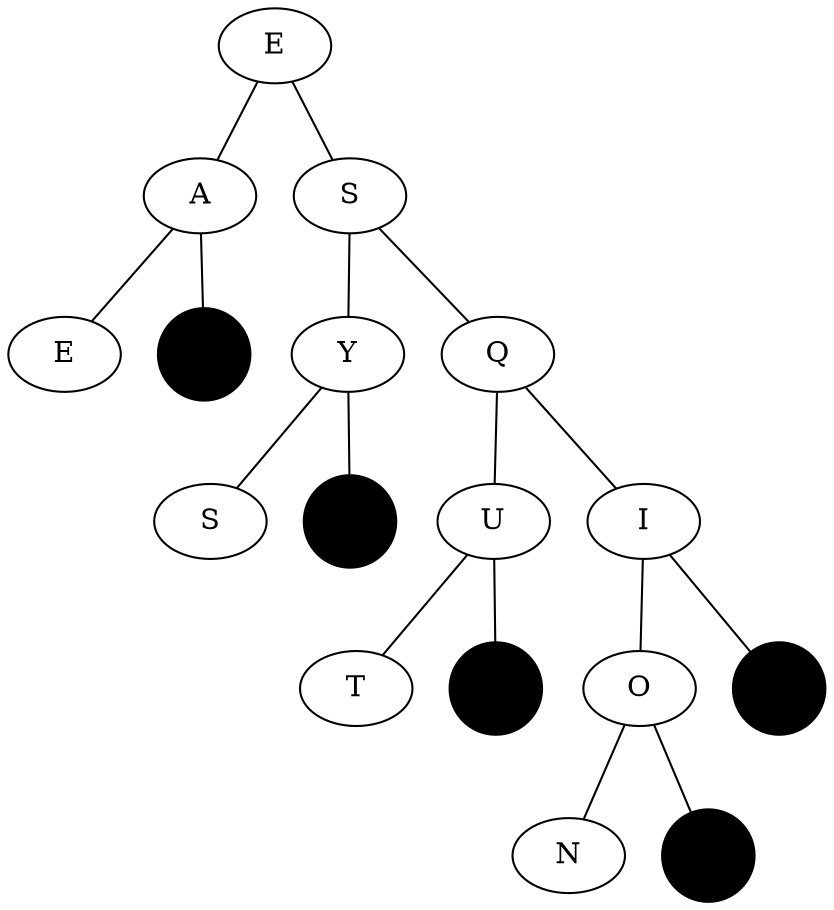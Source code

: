 graph g{
	node[odering=out];
	E; A; S; Y; Q; U; E1[label="E"]; S1[label="S"]; T; I; O; N;
	
	node[shape=circle,color=black,style=filled,fillcolor=black]; 
	e2; e3; e4; e5; e6;
	E--A;
	E--S;
	
	A--e2
	A--E1;
	
	S--Q;
	S--Y;
	
	Q--I;
	Q--U;
	
	Y--S1;
	Y--e3;
	
	I--O;
	I--e4;
	
	U--T;
	U--e5;
	
	O--N;
	O--e6;
	
	
}